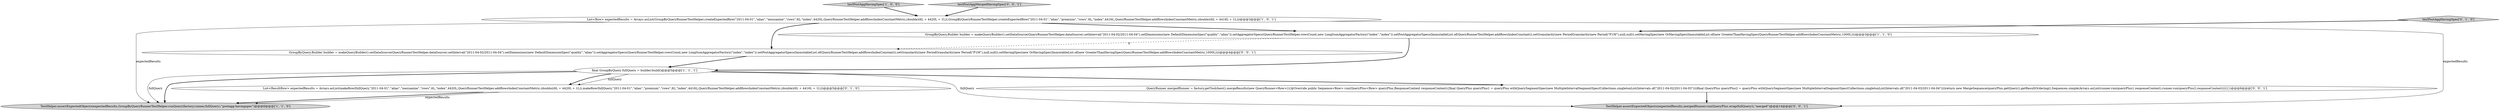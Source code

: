 digraph {
0 [style = filled, label = "final GroupByQuery fullQuery = builder.build()@@@5@@@['1', '1', '1']", fillcolor = white, shape = ellipse image = "AAA0AAABBB1BBB"];
3 [style = filled, label = "List<Row> expectedResults = Arrays.asList(GroupByQueryRunnerTestHelper.createExpectedRow(\"2011-04-01\",\"alias\",\"mezzanine\",\"rows\",6L,\"index\",4420L,QueryRunnerTestHelper.addRowsIndexConstantMetric,(double)(6L + 4420L + 1L)),GroupByQueryRunnerTestHelper.createExpectedRow(\"2011-04-01\",\"alias\",\"premium\",\"rows\",6L,\"index\",4416L,QueryRunnerTestHelper.addRowsIndexConstantMetric,(double)(6L + 4416L + 1L)))@@@3@@@['1', '0', '1']", fillcolor = white, shape = ellipse image = "AAA0AAABBB1BBB"];
1 [style = filled, label = "testPostAggHavingSpec['1', '0', '0']", fillcolor = lightgray, shape = diamond image = "AAA0AAABBB1BBB"];
2 [style = filled, label = "TestHelper.assertExpectedObjects(expectedResults,GroupByQueryRunnerTestHelper.runQuery(factory,runner,fullQuery),\"postagg-havingspec\")@@@6@@@['1', '1', '0']", fillcolor = lightgray, shape = ellipse image = "AAA0AAABBB1BBB"];
9 [style = filled, label = "testPostAggMergedHavingSpec['0', '0', '1']", fillcolor = lightgray, shape = diamond image = "AAA0AAABBB3BBB"];
5 [style = filled, label = "List<ResultRow> expectedResults = Arrays.asList(makeRow(fullQuery,\"2011-04-01\",\"alias\",\"mezzanine\",\"rows\",6L,\"index\",4420L,QueryRunnerTestHelper.addRowsIndexConstantMetric,(double)(6L + 4420L + 1L)),makeRow(fullQuery,\"2011-04-01\",\"alias\",\"premium\",\"rows\",6L,\"index\",4416L,QueryRunnerTestHelper.addRowsIndexConstantMetric,(double)(6L + 4416L + 1L)))@@@5@@@['0', '1', '0']", fillcolor = white, shape = ellipse image = "AAA1AAABBB2BBB"];
7 [style = filled, label = "QueryRunner mergedRunner = factory.getToolchest().mergeResults(new QueryRunner<Row>(){@Override public Sequence<Row> run(QueryPlus<Row> queryPlus,ResponseContext responseContext){final QueryPlus queryPlus1 = queryPlus.withQuerySegmentSpec(new MultipleIntervalSegmentSpec(Collections.singletonList(Intervals.of(\"2011-04-02/2011-04-03\"))))final QueryPlus queryPlus2 = queryPlus.withQuerySegmentSpec(new MultipleIntervalSegmentSpec(Collections.singletonList(Intervals.of(\"2011-04-03/2011-04-04\"))))return new MergeSequence(queryPlus.getQuery().getResultOrdering(),Sequences.simple(Arrays.asList(runner.run(queryPlus1,responseContext),runner.run(queryPlus2,responseContext))))}})@@@6@@@['0', '0', '1']", fillcolor = white, shape = ellipse image = "AAA0AAABBB3BBB"];
6 [style = filled, label = "testPostAggHavingSpec['0', '1', '0']", fillcolor = lightgray, shape = diamond image = "AAA0AAABBB2BBB"];
4 [style = filled, label = "GroupByQuery.Builder builder = makeQueryBuilder().setDataSource(QueryRunnerTestHelper.dataSource).setInterval(\"2011-04-02/2011-04-04\").setDimensions(new DefaultDimensionSpec(\"quality\",\"alias\")).setAggregatorSpecs(QueryRunnerTestHelper.rowsCount,new LongSumAggregatorFactory(\"index\",\"index\")).setPostAggregatorSpecs(ImmutableList.of(QueryRunnerTestHelper.addRowsIndexConstant)).setGranularity(new PeriodGranularity(new Period(\"P1M\"),null,null)).setHavingSpec(new OrHavingSpec(ImmutableList.of(new GreaterThanHavingSpec(QueryRunnerTestHelper.addRowsIndexConstantMetric,1000L))))@@@3@@@['1', '1', '0']", fillcolor = white, shape = ellipse image = "AAA0AAABBB1BBB"];
10 [style = filled, label = "TestHelper.assertExpectedObjects(expectedResults,mergedRunner.run(QueryPlus.wrap(fullQuery)),\"merged\")@@@14@@@['0', '0', '1']", fillcolor = lightgray, shape = ellipse image = "AAA0AAABBB3BBB"];
8 [style = filled, label = "GroupByQuery.Builder builder = makeQueryBuilder().setDataSource(QueryRunnerTestHelper.dataSource).setInterval(\"2011-04-02/2011-04-04\").setDimensions(new DefaultDimensionSpec(\"quality\",\"alias\")).setAggregatorSpecs(QueryRunnerTestHelper.rowsCount,new LongSumAggregatorFactory(\"index\",\"index\")).setPostAggregatorSpecs(ImmutableList.of(QueryRunnerTestHelper.addRowsIndexConstant)).setGranularity(new PeriodGranularity(new Period(\"P1M\"),null,null)).setHavingSpec(new OrHavingSpec(ImmutableList.of(new GreaterThanHavingSpec(QueryRunnerTestHelper.addRowsIndexConstantMetric,1000L))))@@@4@@@['0', '0', '1']", fillcolor = white, shape = ellipse image = "AAA0AAABBB3BBB"];
5->2 [style = bold, label=""];
0->2 [style = solid, label="fullQuery"];
9->3 [style = bold, label=""];
1->3 [style = bold, label=""];
0->2 [style = bold, label=""];
0->5 [style = bold, label=""];
6->4 [style = bold, label=""];
5->2 [style = solid, label="expectedResults"];
3->10 [style = solid, label="expectedResults"];
4->8 [style = dashed, label="0"];
0->5 [style = solid, label="fullQuery"];
7->10 [style = bold, label=""];
3->4 [style = bold, label=""];
3->8 [style = bold, label=""];
8->0 [style = bold, label=""];
4->0 [style = bold, label=""];
3->2 [style = solid, label="expectedResults"];
0->7 [style = bold, label=""];
0->10 [style = solid, label="fullQuery"];
}
